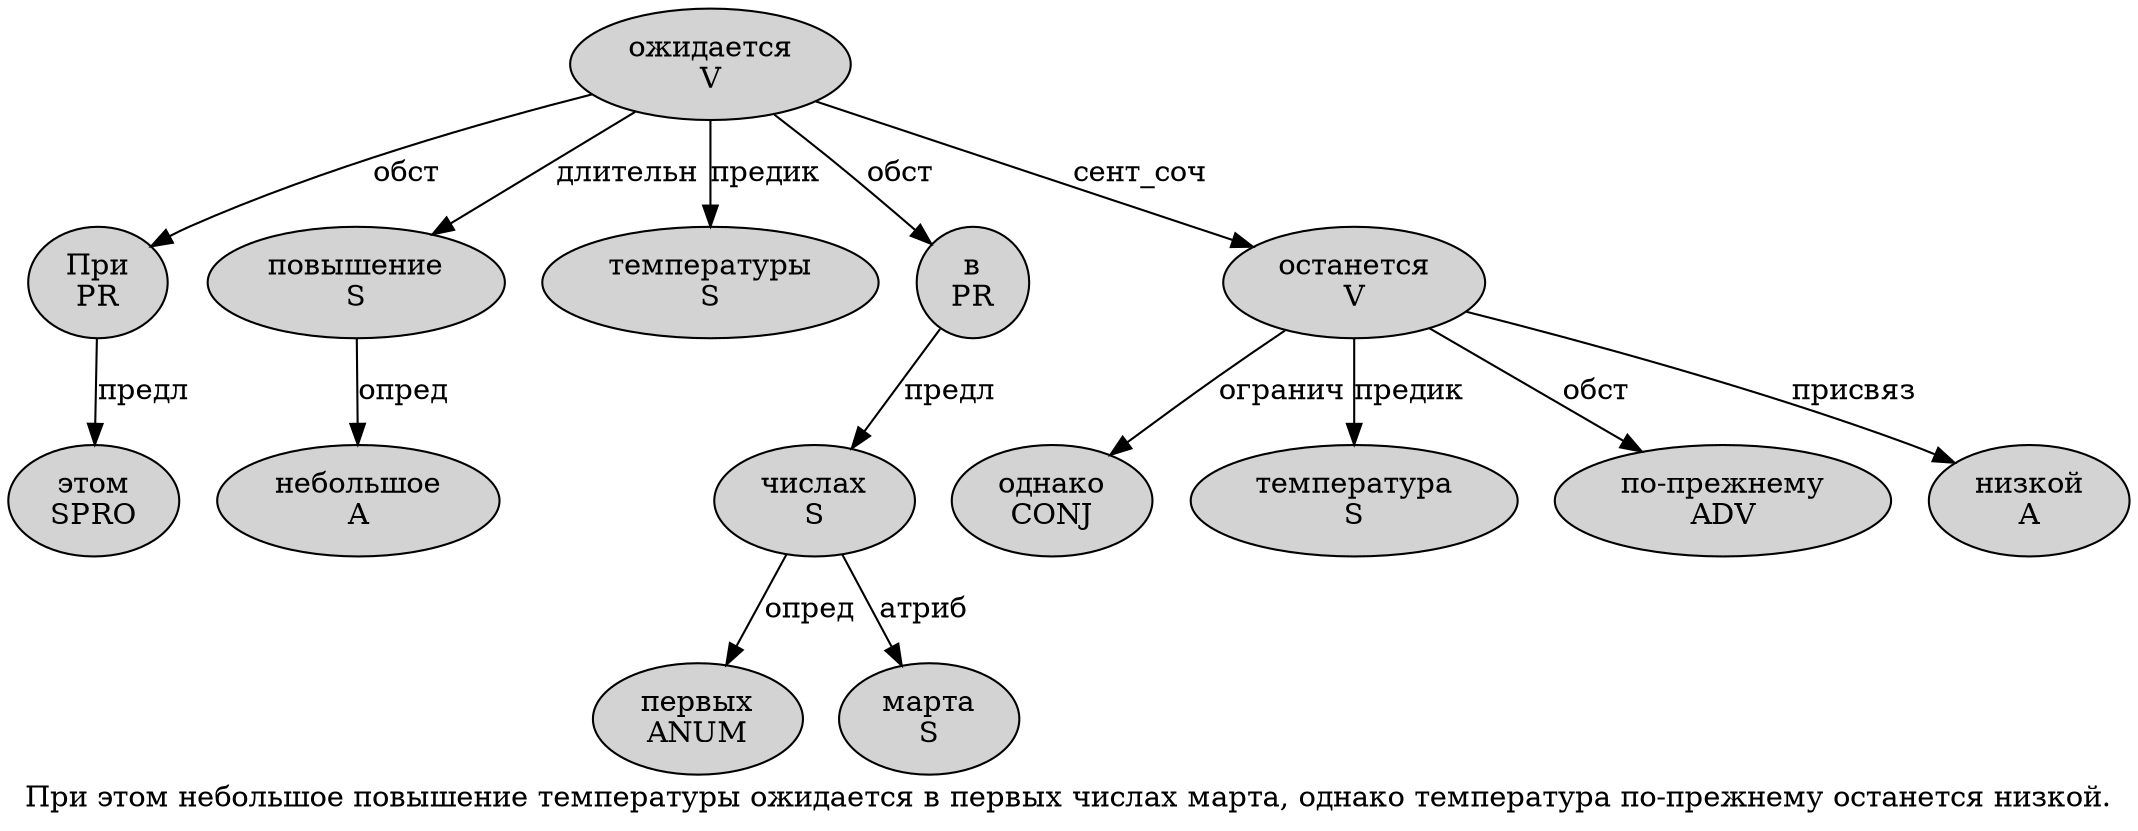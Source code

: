 digraph SENTENCE_667 {
	graph [label="При этом небольшое повышение температуры ожидается в первых числах марта, однако температура по-прежнему останется низкой."]
	node [style=filled]
		0 [label="При
PR" color="" fillcolor=lightgray penwidth=1 shape=ellipse]
		1 [label="этом
SPRO" color="" fillcolor=lightgray penwidth=1 shape=ellipse]
		2 [label="небольшое
A" color="" fillcolor=lightgray penwidth=1 shape=ellipse]
		3 [label="повышение
S" color="" fillcolor=lightgray penwidth=1 shape=ellipse]
		4 [label="температуры
S" color="" fillcolor=lightgray penwidth=1 shape=ellipse]
		5 [label="ожидается
V" color="" fillcolor=lightgray penwidth=1 shape=ellipse]
		6 [label="в
PR" color="" fillcolor=lightgray penwidth=1 shape=ellipse]
		7 [label="первых
ANUM" color="" fillcolor=lightgray penwidth=1 shape=ellipse]
		8 [label="числах
S" color="" fillcolor=lightgray penwidth=1 shape=ellipse]
		9 [label="марта
S" color="" fillcolor=lightgray penwidth=1 shape=ellipse]
		11 [label="однако
CONJ" color="" fillcolor=lightgray penwidth=1 shape=ellipse]
		12 [label="температура
S" color="" fillcolor=lightgray penwidth=1 shape=ellipse]
		13 [label="по-прежнему
ADV" color="" fillcolor=lightgray penwidth=1 shape=ellipse]
		14 [label="останется
V" color="" fillcolor=lightgray penwidth=1 shape=ellipse]
		15 [label="низкой
A" color="" fillcolor=lightgray penwidth=1 shape=ellipse]
			3 -> 2 [label="опред"]
			14 -> 11 [label="огранич"]
			14 -> 12 [label="предик"]
			14 -> 13 [label="обст"]
			14 -> 15 [label="присвяз"]
			6 -> 8 [label="предл"]
			8 -> 7 [label="опред"]
			8 -> 9 [label="атриб"]
			0 -> 1 [label="предл"]
			5 -> 0 [label="обст"]
			5 -> 3 [label="длительн"]
			5 -> 4 [label="предик"]
			5 -> 6 [label="обст"]
			5 -> 14 [label="сент_соч"]
}